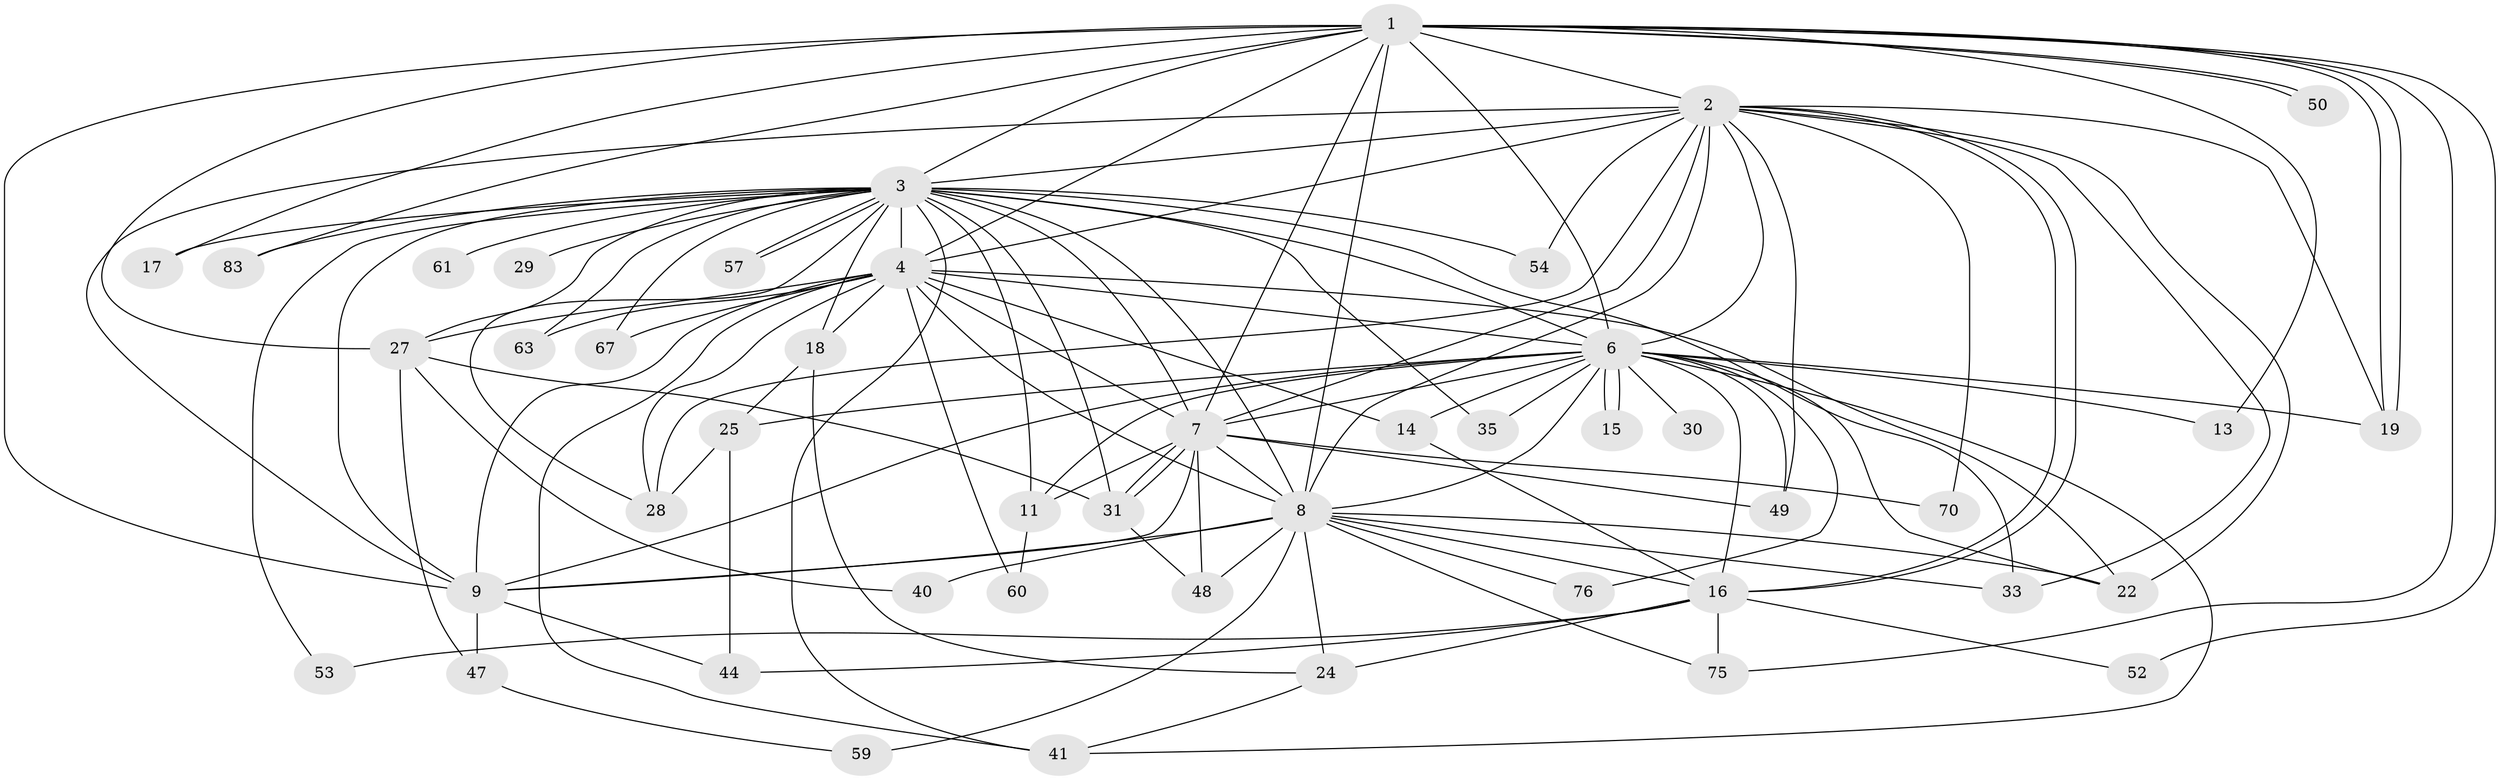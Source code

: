 // original degree distribution, {21: 0.021505376344086023, 27: 0.010752688172043012, 18: 0.010752688172043012, 15: 0.010752688172043012, 26: 0.010752688172043012, 16: 0.03225806451612903, 19: 0.010752688172043012, 4: 0.0967741935483871, 7: 0.010752688172043012, 2: 0.5483870967741935, 5: 0.053763440860215055, 3: 0.16129032258064516, 6: 0.021505376344086023}
// Generated by graph-tools (version 1.1) at 2025/14/03/09/25 04:14:02]
// undirected, 46 vertices, 122 edges
graph export_dot {
graph [start="1"]
  node [color=gray90,style=filled];
  1;
  2 [super="+23"];
  3 [super="+10"];
  4 [super="+5"];
  6 [super="+34+12"];
  7 [super="+55"];
  8 [super="+26"];
  9 [super="+79+80+43+39"];
  11 [super="+86"];
  13;
  14 [super="+68+90"];
  15;
  16 [super="+21+46"];
  17;
  18;
  19 [super="+88+45"];
  22 [super="+73"];
  24 [super="+72"];
  25;
  27 [super="+85+42"];
  28 [super="+69+36"];
  29 [super="+38"];
  30;
  31 [super="+62+74+64"];
  33 [super="+84"];
  35;
  40;
  41 [super="+78"];
  44 [super="+82"];
  47;
  48 [super="+51"];
  49 [super="+58"];
  50;
  52;
  53;
  54;
  57;
  59;
  60;
  61;
  63;
  67;
  70;
  75 [super="+87"];
  76;
  83;
  1 -- 2;
  1 -- 3 [weight=2];
  1 -- 4 [weight=2];
  1 -- 6 [weight=2];
  1 -- 7;
  1 -- 8 [weight=2];
  1 -- 9;
  1 -- 13;
  1 -- 17;
  1 -- 19;
  1 -- 19;
  1 -- 50;
  1 -- 50;
  1 -- 52;
  1 -- 75;
  1 -- 83;
  1 -- 27;
  2 -- 3 [weight=2];
  2 -- 4 [weight=3];
  2 -- 6;
  2 -- 7;
  2 -- 8 [weight=2];
  2 -- 9;
  2 -- 16 [weight=2];
  2 -- 16;
  2 -- 28 [weight=2];
  2 -- 54;
  2 -- 70;
  2 -- 19;
  2 -- 33;
  2 -- 22;
  2 -- 49;
  3 -- 4 [weight=4];
  3 -- 6 [weight=2];
  3 -- 7 [weight=2];
  3 -- 8 [weight=2];
  3 -- 9 [weight=5];
  3 -- 17;
  3 -- 18;
  3 -- 29 [weight=3];
  3 -- 35;
  3 -- 41;
  3 -- 53;
  3 -- 54;
  3 -- 57;
  3 -- 57;
  3 -- 61 [weight=2];
  3 -- 63;
  3 -- 67;
  3 -- 83;
  3 -- 33 [weight=2];
  3 -- 27;
  3 -- 31;
  3 -- 28;
  3 -- 11;
  4 -- 6 [weight=2];
  4 -- 7 [weight=3];
  4 -- 8 [weight=2];
  4 -- 9 [weight=3];
  4 -- 14 [weight=2];
  4 -- 18;
  4 -- 27 [weight=2];
  4 -- 60;
  4 -- 63;
  4 -- 28 [weight=2];
  4 -- 67;
  4 -- 41;
  4 -- 22;
  6 -- 7;
  6 -- 8 [weight=3];
  6 -- 9;
  6 -- 11;
  6 -- 15;
  6 -- 15;
  6 -- 25 [weight=2];
  6 -- 30 [weight=2];
  6 -- 35;
  6 -- 49;
  6 -- 76;
  6 -- 41;
  6 -- 19;
  6 -- 22;
  6 -- 14;
  6 -- 16 [weight=2];
  6 -- 13;
  7 -- 8;
  7 -- 9;
  7 -- 11;
  7 -- 31;
  7 -- 31;
  7 -- 48;
  7 -- 49;
  7 -- 70;
  8 -- 9 [weight=2];
  8 -- 22;
  8 -- 33;
  8 -- 40;
  8 -- 48 [weight=2];
  8 -- 75;
  8 -- 59;
  8 -- 76;
  8 -- 16;
  8 -- 24;
  9 -- 44;
  9 -- 47;
  11 -- 60;
  14 -- 16;
  16 -- 24;
  16 -- 52;
  16 -- 53;
  16 -- 75;
  16 -- 44;
  18 -- 24;
  18 -- 25;
  24 -- 41;
  25 -- 28;
  25 -- 44;
  27 -- 40;
  27 -- 31 [weight=2];
  27 -- 47;
  31 -- 48;
  47 -- 59;
}
